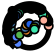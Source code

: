 <?xml version="1.0"?>
<!DOCTYPE ipe SYSTEM "ipe.dtd">
<ipe version="70218">
<ipestyle name="alpha-values">
<opacity name="255" value="1"/>
</ipestyle>
<ipestyle name="paper-size">
<layout paper="1000 1000" origin="0 0" frame="1000 1000"/>
</ipestyle>
<ipestyle name="marks">
<symbol name="mark/disk(sx)" transformations="translations">
<path fill="sym-stroke">
0.6 0 0 0.6 0 0 e
</path>
</symbol>
<symbol name="mark/fdisk(sfx)" transformations="translations">
<group>
<path fill="sym-fill">
0.5 0 0 0.5 0 0 e
</path>
<path fill="sym-stroke" fillrule="eofill">
0.6 0 0 0.6 0 0 e
0.4 0 0 0.4 0 0 e
</path>
</group>
</symbol>
</ipestyle>
<page>
<layer name="alpha"/>
<path layer="alpha" stroke="0" pen="2" opacity="255" stroke-opacity="opaque">
6.84824 0 0 6.84824 0 0 e
</path>
<path stroke="0" pen="2" opacity="255" stroke-opacity="opaque">
-6.23345 6.4199 m
-6.58176 6.77863 l
</path>
<path stroke="0" pen="2" opacity="255" stroke-opacity="opaque">
-6.23345 6.4199 m
-6.58176 6.77863 l
</path>
<path stroke="0" pen="2" opacity="255" stroke-opacity="opaque">
7.07012 1.05394 m
7.14824 0 0 7.14824 0 0 5.92658 3.99662 a
</path>
<path stroke="0" pen="2" opacity="255" stroke-opacity="opaque">
5.67785 3.82889 m
5.92658 3.99662 l
</path>
<path stroke="0" pen="2" opacity="255" stroke-opacity="opaque">
6.7734 1.00971 m
7.07012 1.05394 l
</path>
<path stroke="0" pen="2" opacity="255" stroke-opacity="opaque">
-6.23345 6.4199 m
-6.58176 6.77863 l
</path>
<path stroke="0" pen="2" opacity="255" stroke-opacity="opaque">
-6.23345 6.4199 m
-6.58176 6.77863 l
</path>
<path stroke="0" pen="2" opacity="255" stroke-opacity="opaque">
-6.23345 6.4199 m
-6.58176 6.77863 l
</path>
<path stroke="0" pen="2" opacity="255" stroke-opacity="opaque">
-6.23345 6.4199 m
-6.58176 6.77863 l
</path>
<path stroke="0" pen="2" opacity="255" stroke-opacity="opaque">
-6.23345 6.4199 m
-6.58176 6.77863 l
</path>
<path stroke="0" pen="2" opacity="255" stroke-opacity="opaque">
4.8094 5.28839 m
7.14824 0 0 7.14824 0 0 -4.02424 5.90787 a
</path>
<path stroke="0" pen="2" opacity="255" stroke-opacity="opaque">
-3.85535 5.65992 m
-4.02424 5.90787 l
</path>
<path stroke="0" pen="2" opacity="255" stroke-opacity="opaque">
4.60756 5.06644 m
4.8094 5.28839 l
</path>
<path stroke="0" pen="2" opacity="255" stroke-opacity="opaque">
-6.23345 6.4199 m
-6.58176 6.77863 l
</path>
<path stroke="0" pen="2" opacity="255" stroke-opacity="opaque">
5.70444 4.78912 m
7.44824 0 0 7.44824 0 0 0.521045 7.43 a
</path>
<path stroke="0" pen="2" opacity="255" stroke-opacity="opaque">
5.24492 4.40333 m
5.70444 4.78912 l
</path>
<path stroke="0" pen="2" opacity="255" stroke-opacity="opaque">
0.500058 7.13073 m
0.521045 7.43 l
</path>
<path stroke="0" pen="2" opacity="255" stroke-opacity="opaque">
-6.23345 6.4199 m
-6.58176 6.77863 l
</path>
<path stroke="0" pen="2" opacity="255" stroke-opacity="opaque">
3.51742 6.90384 m
7.74824 0 0 7.74824 0 0 -4.87511 6.02234 a
</path>
<path stroke="0" pen="2" opacity="255" stroke-opacity="opaque">
-4.30884 5.32281 m
-4.87511 6.02234 l
</path>
<path stroke="0" pen="2" opacity="255" stroke-opacity="opaque">
3.38123 6.63654 m
3.51742 6.90384 l
</path>
<path stroke="0" pen="2" opacity="255" stroke-opacity="opaque">
-6.23345 6.4199 m
-6.58176 6.77863 l
</path>
<path stroke="0" pen="2" opacity="255" stroke-opacity="opaque">
7.50172 2.9152 m
8.04824 0 0 8.04824 0 0 -0.840715 8.00421 a
</path>
<path stroke="0" pen="2" opacity="255" stroke-opacity="opaque">
6.66284 2.5892 m
7.50172 2.9152 l
</path>
<path stroke="0" pen="2" opacity="255" stroke-opacity="opaque">
-0.809377 7.70585 m
-0.840715 8.00421 l
</path>
<path stroke="0" pen="2" opacity="255" stroke-opacity="opaque">
-6.23345 6.4199 m
-6.58176 6.77863 l
</path>
<path stroke="0" pen="2" opacity="255" stroke-opacity="opaque">
-6.23345 6.4199 m
-6.58176 6.77863 l
</path>
<path stroke="0" pen="2" opacity="255" stroke-opacity="opaque">
-6.23345 6.4199 m
-6.58176 6.77863 l
</path>
<path stroke="0" pen="2" opacity="255" stroke-opacity="opaque">
-6.23345 6.4199 m
-6.58176 6.77863 l
</path>
<path stroke="0" pen="2" opacity="255" stroke-opacity="opaque">
-6.95173 -1.6646 m
7.14824 0 0 7.14824 0 0 -5.98991 -3.90107 a
</path>
<path stroke="0" pen="2" opacity="255" stroke-opacity="opaque">
-5.73853 -3.73735 m
-5.98991 -3.90107 l
</path>
<path stroke="0" pen="2" opacity="255" stroke-opacity="opaque">
-6.65997 -1.59474 m
-6.95173 -1.6646 l
</path>
<path stroke="0" pen="2" opacity="255" stroke-opacity="opaque">
-6.23345 6.4199 m
-6.58176 6.77863 l
</path>
<path stroke="0" pen="2" opacity="255" stroke-opacity="opaque">
-6.23345 6.4199 m
-6.58176 6.77863 l
</path>
<path stroke="0" pen="2" opacity="255" stroke-opacity="opaque">
-6.23345 6.4199 m
-6.58176 6.77863 l
</path>
<path stroke="0" pen="2" opacity="255" stroke-opacity="opaque">
-6.23345 6.4199 m
-6.58176 6.77863 l
</path>
<path stroke="0" pen="2" opacity="255" stroke-opacity="opaque">
-6.23345 6.4199 m
-6.58176 6.77863 l
</path>
<path stroke="0" pen="2" opacity="255" stroke-opacity="opaque">
-6.23345 6.4199 m
-6.58176 6.77863 l
</path>
<path stroke="0" pen="2" opacity="255" stroke-opacity="opaque">
-5.32546 4.76832 m
7.14824 0 0 7.14824 0 0 -6.86471 1.99329 a
</path>
<path stroke="0" pen="2" opacity="255" stroke-opacity="opaque">
-6.57661 1.90964 m
-6.86471 1.99329 l
</path>
<path stroke="0" pen="2" opacity="255" stroke-opacity="opaque">
-5.10196 4.5682 m
-5.32546 4.76832 l
</path>
<path stroke="0" pen="2" opacity="255" stroke-opacity="opaque">
-6.23345 6.4199 m
-6.58176 6.77863 l
</path>
<path stroke="0" pen="2" opacity="255" stroke-opacity="opaque">
-4.8534 5.64985 m
7.44824 0 0 7.44824 0 0 -6.51336 3.61282 a
</path>
<path stroke="0" pen="2" opacity="255" stroke-opacity="opaque">
-4.46243 5.19472 m
-4.8534 5.64985 l
</path>
<path stroke="0" pen="2" opacity="255" stroke-opacity="opaque">
-6.25102 3.4673 m
-6.51336 3.61282 l
</path>
<path stroke="0" pen="2" opacity="255" stroke-opacity="opaque">
-6.23345 6.4199 m
-6.58176 6.77863 l
</path>
<path stroke="0" pen="2" opacity="255" stroke-opacity="opaque">
-6.00649 4.89463 m
7.74824 0 0 7.74824 0 0 -7.74677 0.151193 a
</path>
<path stroke="0" pen="2" opacity="255" stroke-opacity="opaque">
-6.84694 0.133631 m
-7.74677 0.151193 l
</path>
<path stroke="0" pen="2" opacity="255" stroke-opacity="opaque">
-5.77392 4.70512 m
-6.00649 4.89463 l
</path>
<path stroke="0" pen="2" opacity="255" stroke-opacity="opaque">
-6.23345 6.4199 m
-6.58176 6.77863 l
</path>
<path stroke="0" pen="2" opacity="255" stroke-opacity="opaque">
-7.55578 2.77208 m
8.04824 0 0 8.04824 0 0 -7.98541 -1.00369 a
</path>
<path stroke="0" pen="2" opacity="255" stroke-opacity="opaque">
-6.79478 -0.854041 m
-7.98541 -1.00369 l
</path>
<path stroke="0" pen="2" opacity="255" stroke-opacity="opaque">
-7.27414 2.66875 m
-7.55578 2.77208 l
</path>
<path stroke="0" pen="2" opacity="255" stroke-opacity="opaque">
-6.23345 6.4199 m
-6.58176 6.77863 l
</path>
<path stroke="0" pen="2" opacity="255" stroke-opacity="opaque">
-8.29472 0.943832 m
8.34824 0 0 8.34824 0 0 -7.66911 -3.29817 a
</path>
<path stroke="0" pen="2" opacity="255" stroke-opacity="opaque">
-6.56673 -2.82408 m
-7.66911 -3.29817 l
</path>
<path stroke="0" pen="2" opacity="255" stroke-opacity="opaque">
-7.99664 0.909915 m
-8.29472 0.943832 l
</path>
<path stroke="0" pen="2" opacity="255" stroke-opacity="opaque">
-6.23345 6.4199 m
-6.58176 6.77863 l
</path>
<path stroke="0" pen="2" opacity="255" stroke-opacity="opaque">
-8.5557 -1.26179 m
8.64824 0 0 8.64824 0 0 -5.44235 -6.72108 a
</path>
<path stroke="0" pen="2" opacity="255" stroke-opacity="opaque">
-4.30961 -5.32219 m
-5.44235 -6.72108 l
</path>
<path stroke="0" pen="2" opacity="255" stroke-opacity="opaque">
-8.25891 -1.21802 m
-8.5557 -1.26179 l
</path>
<path stroke="0" pen="2" opacity="255" stroke-opacity="opaque">
-6.23345 6.4199 m
-6.58176 6.77863 l
</path>
<path stroke="0" pen="2" opacity="255" stroke-opacity="opaque">
4.65997 7.6391 m
8.94824 0 0 8.94824 0 0 -7.77308 -4.43287 a
</path>
<path stroke="0" pen="2" opacity="255" stroke-opacity="opaque">
4.19128 6.87077 m
4.65997 7.6391 l
</path>
<path stroke="0" pen="2" opacity="255" stroke-opacity="opaque">
-7.51248 -4.28425 m
-7.77308 -4.43287 l
</path>
<path stroke="0" pen="2" opacity="255" stroke-opacity="opaque">
-6.23345 6.4199 m
-6.58176 6.77863 l
</path>
<use name="mark/fdisk(sfx)" pos="5.67785 3.82889" size="normal" fill="1 0.596 0.662"/>
<use name="mark/fdisk(sfx)" pos="6.7734 1.00971" size="normal" fill="1 0.69 0.611"/>
<use name="mark/fdisk(sfx)" pos="6.66284 2.5892" size="normal" fill="0"/>
<use name="mark/fdisk(sfx)" pos="-4.30884 5.32281" size="normal" fill="1 0.937 0.647"/>
<use name="mark/fdisk(sfx)" pos="5.24492 4.40333" size="normal" fill="0.635 1 0.011"/>
<use name="mark/fdisk(sfx)" pos="-3.85535 5.65992" size="normal" fill="0.16 0.956 0.552"/>
<use name="mark/fdisk(sfx)" pos="4.60756 5.06644" size="normal" fill="0.231 0.905 0.682"/>
<use name="mark/fdisk(sfx)" pos="0.500058 7.13073" size="normal" fill="0"/>
<use name="mark/fdisk(sfx)" pos="3.38123 6.63654" size="normal" fill="0"/>
<use name="mark/fdisk(sfx)" pos="-0.809377 7.70585" size="normal" fill="0"/>
<use name="mark/fdisk(sfx)" pos="4.19128 6.87077" size="normal" fill="0"/>
<use name="mark/fdisk(sfx)" pos="-4.30961 -5.32219" size="normal" fill="0.341 0.525 1"/>
<use name="mark/fdisk(sfx)" pos="-5.73853 -3.73735" size="normal" fill="0.913 0.505 0.149"/>
<use name="mark/fdisk(sfx)" pos="-6.65997 -1.59474" size="normal" fill="0.847 0.58 0.219"/>
<use name="mark/fdisk(sfx)" pos="-6.56673 -2.82408" size="normal" fill="0"/>
<use name="mark/fdisk(sfx)" pos="-6.79478 -0.854041" size="normal" fill="0.329 0.709 0.305"/>
<use name="mark/fdisk(sfx)" pos="-6.84694 0.133631" size="normal" fill="0.337 0.584 0.556"/>
<use name="mark/fdisk(sfx)" pos="-4.46243 5.19472" size="normal" fill="0.301 0.505 0.576"/>
<use name="mark/fdisk(sfx)" pos="-6.57661 1.90964" size="normal" fill="0.25 0.447 0.65"/>
<use name="mark/fdisk(sfx)" pos="-5.10196 4.5682" size="normal" fill="0.129 0.376 0.901"/>
<use name="mark/fdisk(sfx)" pos="-6.25102 3.4673" size="normal" fill="0"/>
<use name="mark/fdisk(sfx)" pos="-5.77392 4.70512" size="normal" fill="0"/>
<use name="mark/fdisk(sfx)" pos="-7.27414 2.66875" size="normal" fill="0"/>
<use name="mark/fdisk(sfx)" pos="-7.99664 0.909915" size="normal" fill="0"/>
<use name="mark/fdisk(sfx)" pos="-8.25891 -1.21802" size="normal" fill="0"/>
<use name="mark/fdisk(sfx)" pos="-7.51248 -4.28425" size="normal" fill="0"/>
<use name="mark/fdisk(sfx)" pos="-6.23345 6.4199" size="normal" fill="0"/>
<use name="mark/fdisk(sfx)" pos="-3.64017 -1.17155" size="normal" fill="1 0.937 0.647"/>
<use name="mark/fdisk(sfx)" pos="-4.95816 -2.51046" size="normal" fill="0.337 0.584 0.556"/>
<use name="mark/fdisk(sfx)" pos="-5 -3.03347" size="normal" fill="0.341 0.525 1"/>
<use name="mark/fdisk(sfx)" pos="-3.72385 -2.21757" size="normal" fill="0.329 0.709 0.305"/>
<use name="mark/fdisk(sfx)" pos="-0.774059 -1.27615" size="normal" fill="0.16 0.956 0.552"/>
<use name="mark/fdisk(sfx)" pos="-1.27615 -0.899582" size="normal" fill="0.913 0.505 0.149"/>
<use name="mark/fdisk(sfx)" pos="-1.71548 0.125523" size="normal" fill="0.25 0.447 0.65"/>
<use name="mark/fdisk(sfx)" pos="-1.25523 1.25523" size="normal" fill="0.847 0.58 0.219"/>
<use name="mark/fdisk(sfx)" pos="-0.439331 1.96653" size="normal" fill="1 0.596 0.662"/>
<use name="mark/fdisk(sfx)" pos="-0.0209205 1.65272" size="normal" fill="0.129 0.376 0.901"/>
<use name="mark/fdisk(sfx)" pos="2.13389 1.33891" size="normal" fill="0.301 0.505 0.576"/>
<use name="mark/fdisk(sfx)" pos="5 3.03347" size="normal" fill="1 0.69 0.611"/>
<use name="mark/fdisk(sfx)" pos="1.61088 0.481172" size="normal" fill="0.635 1 0.011"/>
<use name="mark/fdisk(sfx)" pos="1.65272 -0.230126" size="normal" fill="0.231 0.905 0.682"/>
</page>
</ipe>
